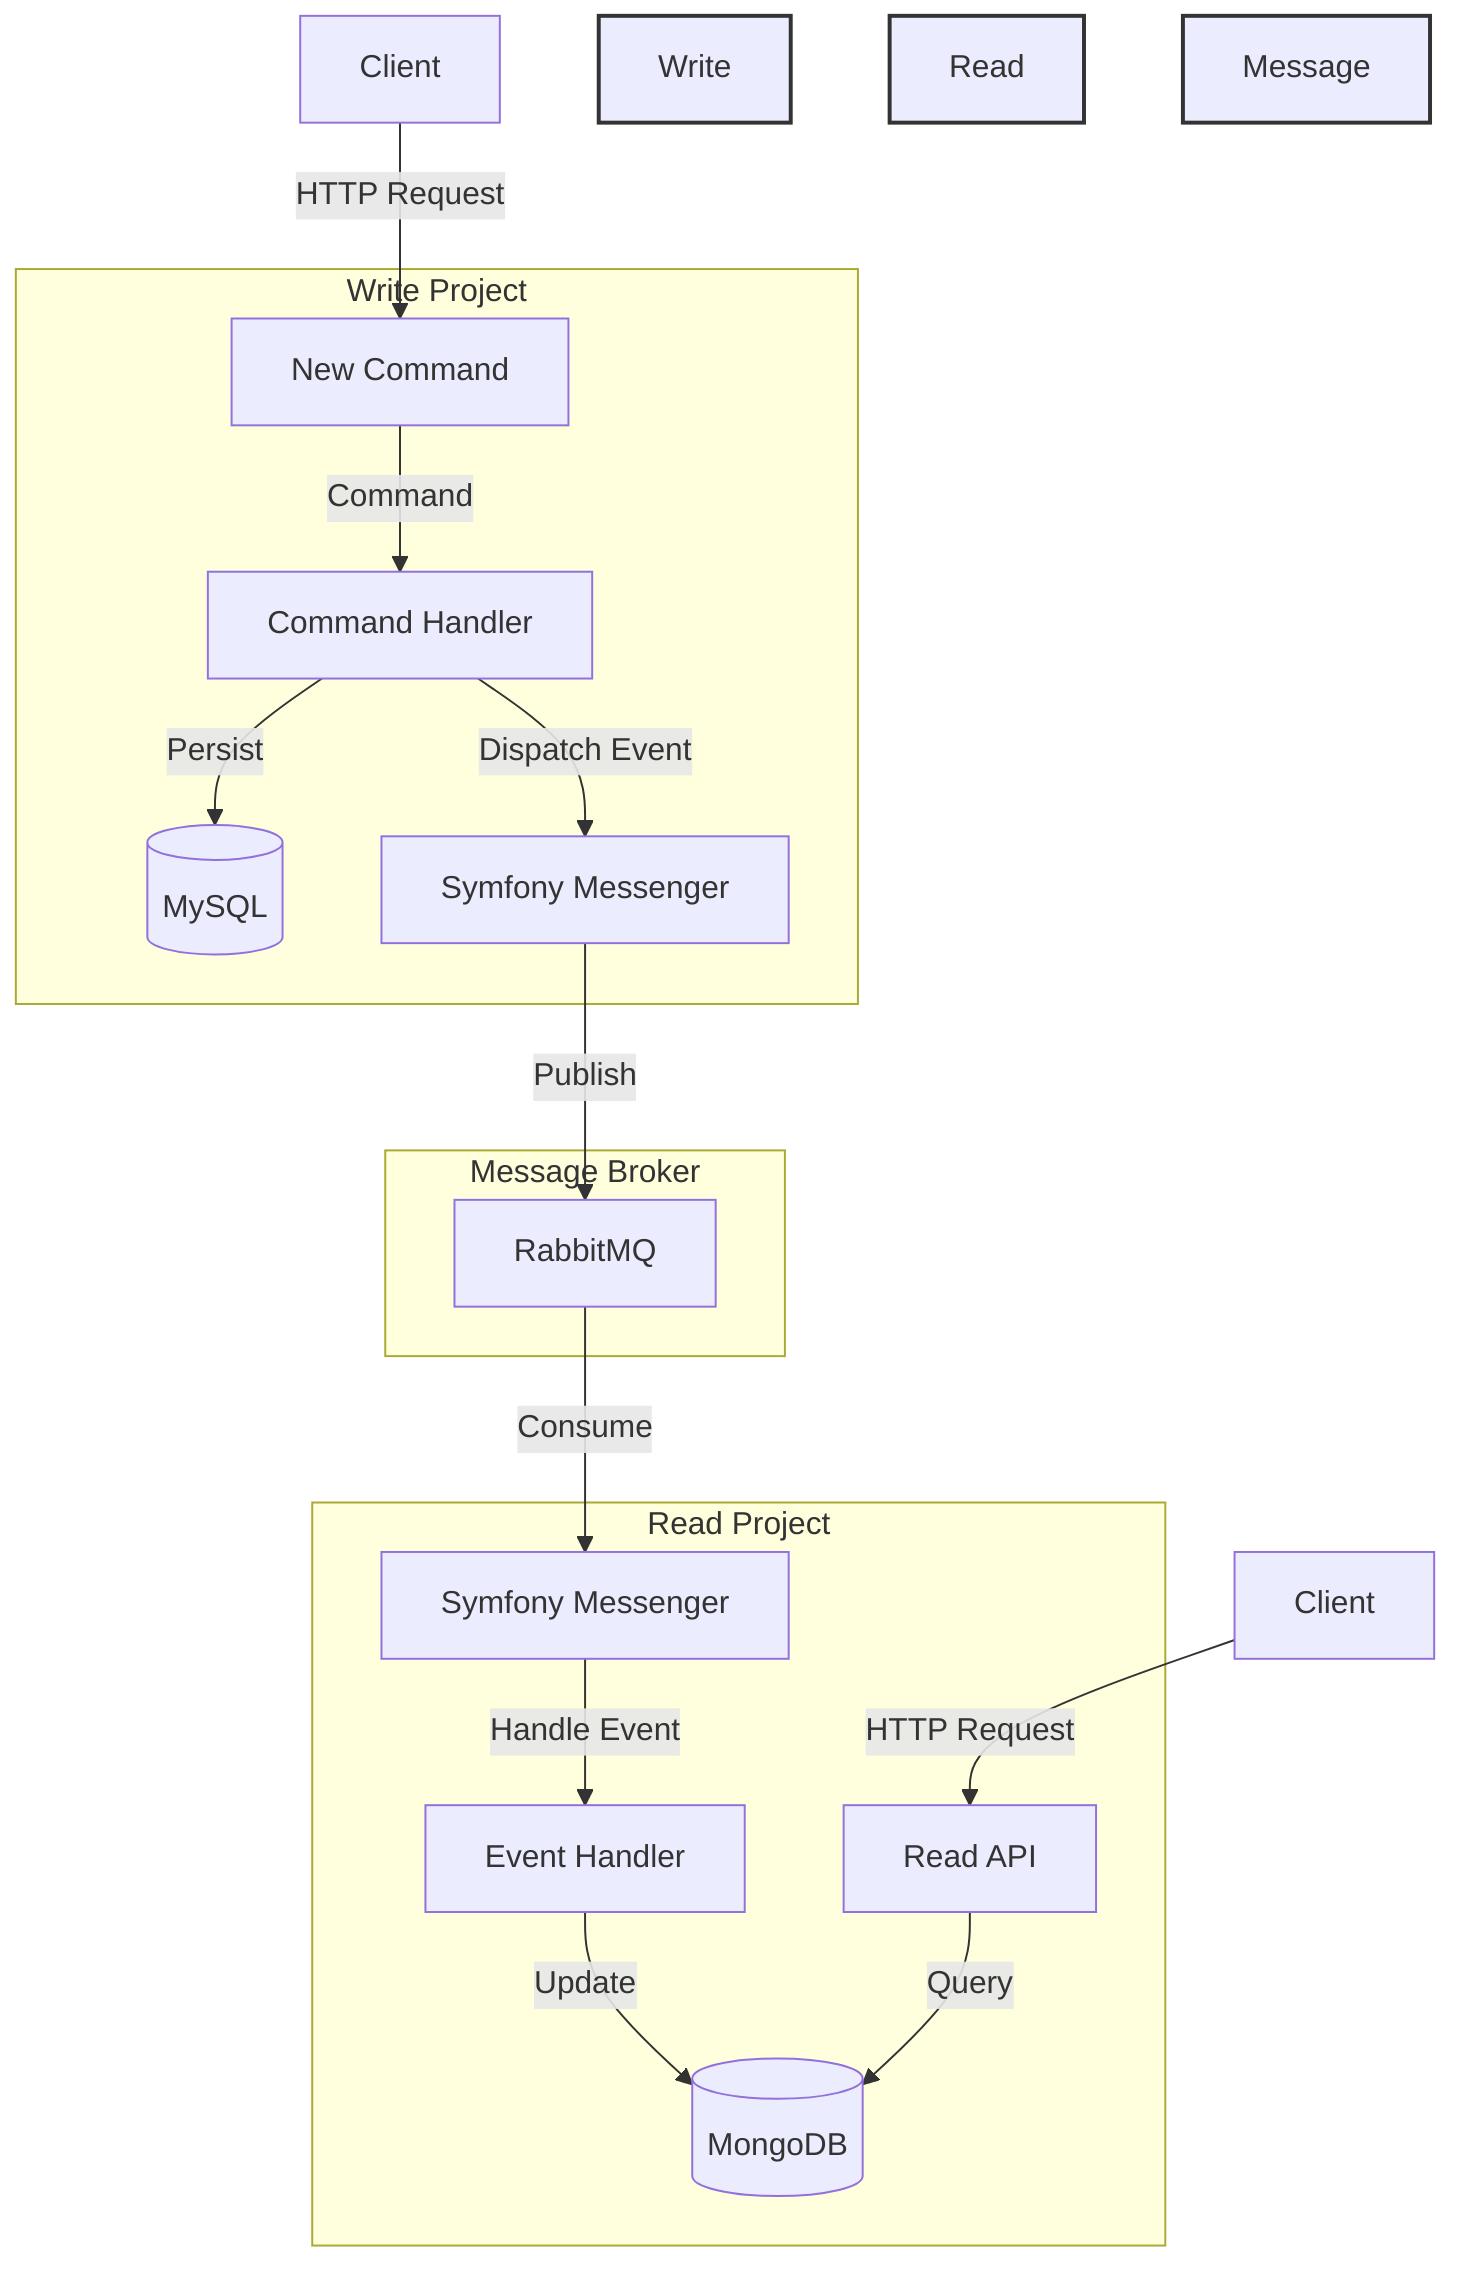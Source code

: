 graph TD
    A[Client] -->|HTTP Request| B[New Command]
    B -->|Command| C[Command Handler]
    C -->|Persist| D[(MySQL)]
    C -->|Dispatch Event| E[Symfony Messenger]
    E -->|Publish| F[RabbitMQ]
    F -->|Consume| G[Symfony Messenger]
    G -->|Handle Event| H[Event Handler]
    H -->|Update| I[(MongoDB)]
    J[Client] -->|HTTP Request| K[Read API]
    K -->|Query| I

    subgraph Write Project
    B
    C
    D
    E
    end

    subgraph Message Broker
    F
    end

    subgraph Read Project
    G
    H
    I
    K
    end

    style Write Project fill:#f9f,stroke:#333,stroke-width:2px
    style Read Project fill:#bbf,stroke:#333,stroke-width:2px
    style Message Broker fill:#bfb,stroke:#333,stroke-width:2px